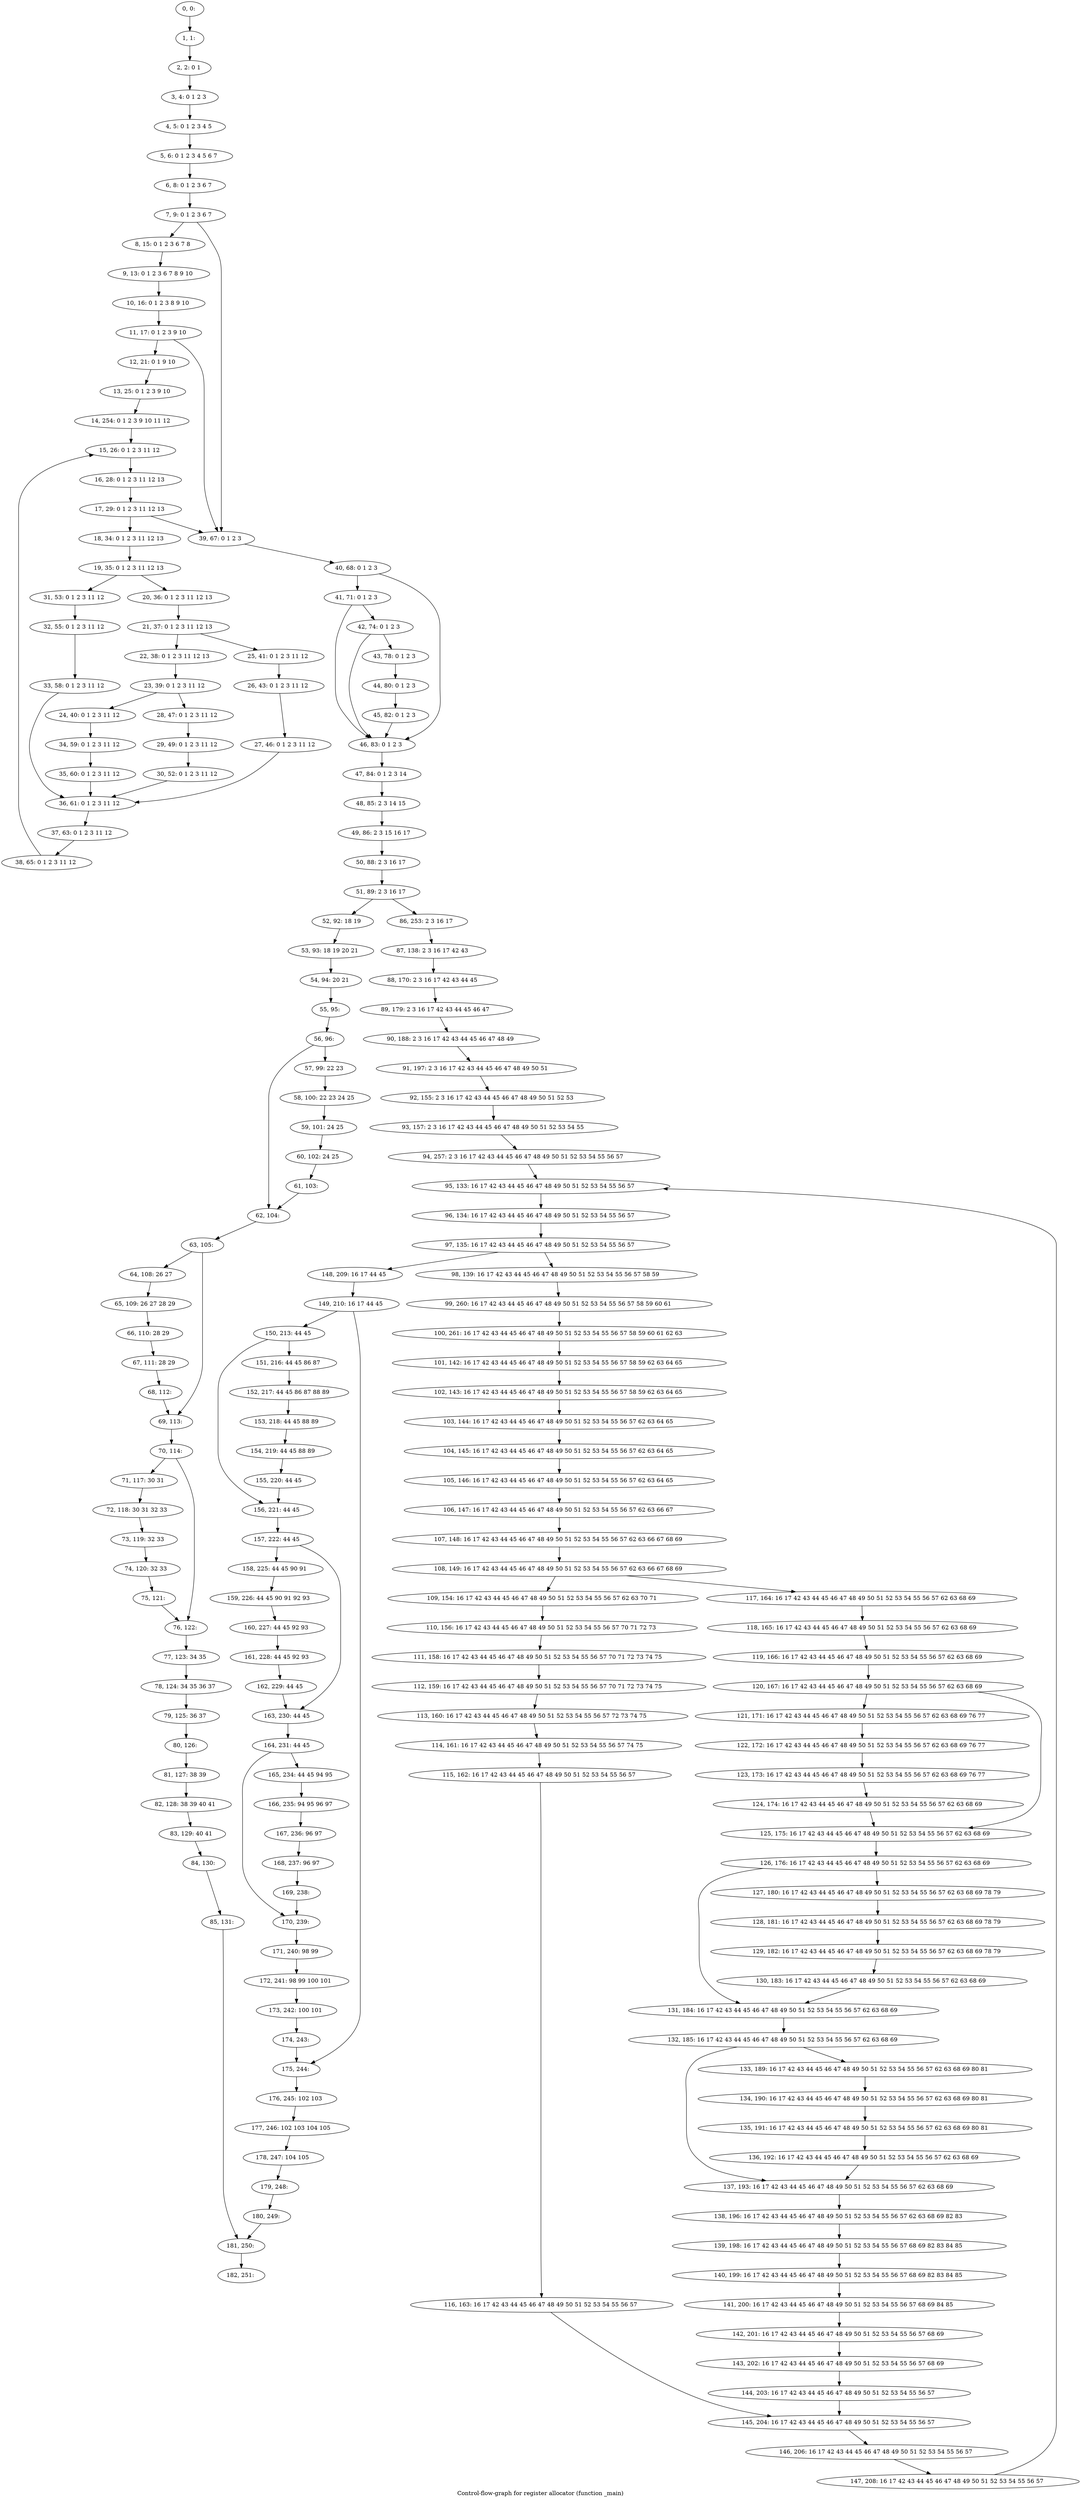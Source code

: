digraph G {
graph [label="Control-flow-graph for register allocator (function _main)"]
0[label="0, 0: "];
1[label="1, 1: "];
2[label="2, 2: 0 1 "];
3[label="3, 4: 0 1 2 3 "];
4[label="4, 5: 0 1 2 3 4 5 "];
5[label="5, 6: 0 1 2 3 4 5 6 7 "];
6[label="6, 8: 0 1 2 3 6 7 "];
7[label="7, 9: 0 1 2 3 6 7 "];
8[label="8, 15: 0 1 2 3 6 7 8 "];
9[label="9, 13: 0 1 2 3 6 7 8 9 10 "];
10[label="10, 16: 0 1 2 3 8 9 10 "];
11[label="11, 17: 0 1 2 3 9 10 "];
12[label="12, 21: 0 1 9 10 "];
13[label="13, 25: 0 1 2 3 9 10 "];
14[label="14, 254: 0 1 2 3 9 10 11 12 "];
15[label="15, 26: 0 1 2 3 11 12 "];
16[label="16, 28: 0 1 2 3 11 12 13 "];
17[label="17, 29: 0 1 2 3 11 12 13 "];
18[label="18, 34: 0 1 2 3 11 12 13 "];
19[label="19, 35: 0 1 2 3 11 12 13 "];
20[label="20, 36: 0 1 2 3 11 12 13 "];
21[label="21, 37: 0 1 2 3 11 12 13 "];
22[label="22, 38: 0 1 2 3 11 12 13 "];
23[label="23, 39: 0 1 2 3 11 12 "];
24[label="24, 40: 0 1 2 3 11 12 "];
25[label="25, 41: 0 1 2 3 11 12 "];
26[label="26, 43: 0 1 2 3 11 12 "];
27[label="27, 46: 0 1 2 3 11 12 "];
28[label="28, 47: 0 1 2 3 11 12 "];
29[label="29, 49: 0 1 2 3 11 12 "];
30[label="30, 52: 0 1 2 3 11 12 "];
31[label="31, 53: 0 1 2 3 11 12 "];
32[label="32, 55: 0 1 2 3 11 12 "];
33[label="33, 58: 0 1 2 3 11 12 "];
34[label="34, 59: 0 1 2 3 11 12 "];
35[label="35, 60: 0 1 2 3 11 12 "];
36[label="36, 61: 0 1 2 3 11 12 "];
37[label="37, 63: 0 1 2 3 11 12 "];
38[label="38, 65: 0 1 2 3 11 12 "];
39[label="39, 67: 0 1 2 3 "];
40[label="40, 68: 0 1 2 3 "];
41[label="41, 71: 0 1 2 3 "];
42[label="42, 74: 0 1 2 3 "];
43[label="43, 78: 0 1 2 3 "];
44[label="44, 80: 0 1 2 3 "];
45[label="45, 82: 0 1 2 3 "];
46[label="46, 83: 0 1 2 3 "];
47[label="47, 84: 0 1 2 3 14 "];
48[label="48, 85: 2 3 14 15 "];
49[label="49, 86: 2 3 15 16 17 "];
50[label="50, 88: 2 3 16 17 "];
51[label="51, 89: 2 3 16 17 "];
52[label="52, 92: 18 19 "];
53[label="53, 93: 18 19 20 21 "];
54[label="54, 94: 20 21 "];
55[label="55, 95: "];
56[label="56, 96: "];
57[label="57, 99: 22 23 "];
58[label="58, 100: 22 23 24 25 "];
59[label="59, 101: 24 25 "];
60[label="60, 102: 24 25 "];
61[label="61, 103: "];
62[label="62, 104: "];
63[label="63, 105: "];
64[label="64, 108: 26 27 "];
65[label="65, 109: 26 27 28 29 "];
66[label="66, 110: 28 29 "];
67[label="67, 111: 28 29 "];
68[label="68, 112: "];
69[label="69, 113: "];
70[label="70, 114: "];
71[label="71, 117: 30 31 "];
72[label="72, 118: 30 31 32 33 "];
73[label="73, 119: 32 33 "];
74[label="74, 120: 32 33 "];
75[label="75, 121: "];
76[label="76, 122: "];
77[label="77, 123: 34 35 "];
78[label="78, 124: 34 35 36 37 "];
79[label="79, 125: 36 37 "];
80[label="80, 126: "];
81[label="81, 127: 38 39 "];
82[label="82, 128: 38 39 40 41 "];
83[label="83, 129: 40 41 "];
84[label="84, 130: "];
85[label="85, 131: "];
86[label="86, 253: 2 3 16 17 "];
87[label="87, 138: 2 3 16 17 42 43 "];
88[label="88, 170: 2 3 16 17 42 43 44 45 "];
89[label="89, 179: 2 3 16 17 42 43 44 45 46 47 "];
90[label="90, 188: 2 3 16 17 42 43 44 45 46 47 48 49 "];
91[label="91, 197: 2 3 16 17 42 43 44 45 46 47 48 49 50 51 "];
92[label="92, 155: 2 3 16 17 42 43 44 45 46 47 48 49 50 51 52 53 "];
93[label="93, 157: 2 3 16 17 42 43 44 45 46 47 48 49 50 51 52 53 54 55 "];
94[label="94, 257: 2 3 16 17 42 43 44 45 46 47 48 49 50 51 52 53 54 55 56 57 "];
95[label="95, 133: 16 17 42 43 44 45 46 47 48 49 50 51 52 53 54 55 56 57 "];
96[label="96, 134: 16 17 42 43 44 45 46 47 48 49 50 51 52 53 54 55 56 57 "];
97[label="97, 135: 16 17 42 43 44 45 46 47 48 49 50 51 52 53 54 55 56 57 "];
98[label="98, 139: 16 17 42 43 44 45 46 47 48 49 50 51 52 53 54 55 56 57 58 59 "];
99[label="99, 260: 16 17 42 43 44 45 46 47 48 49 50 51 52 53 54 55 56 57 58 59 60 61 "];
100[label="100, 261: 16 17 42 43 44 45 46 47 48 49 50 51 52 53 54 55 56 57 58 59 60 61 62 63 "];
101[label="101, 142: 16 17 42 43 44 45 46 47 48 49 50 51 52 53 54 55 56 57 58 59 62 63 64 65 "];
102[label="102, 143: 16 17 42 43 44 45 46 47 48 49 50 51 52 53 54 55 56 57 58 59 62 63 64 65 "];
103[label="103, 144: 16 17 42 43 44 45 46 47 48 49 50 51 52 53 54 55 56 57 62 63 64 65 "];
104[label="104, 145: 16 17 42 43 44 45 46 47 48 49 50 51 52 53 54 55 56 57 62 63 64 65 "];
105[label="105, 146: 16 17 42 43 44 45 46 47 48 49 50 51 52 53 54 55 56 57 62 63 64 65 "];
106[label="106, 147: 16 17 42 43 44 45 46 47 48 49 50 51 52 53 54 55 56 57 62 63 66 67 "];
107[label="107, 148: 16 17 42 43 44 45 46 47 48 49 50 51 52 53 54 55 56 57 62 63 66 67 68 69 "];
108[label="108, 149: 16 17 42 43 44 45 46 47 48 49 50 51 52 53 54 55 56 57 62 63 66 67 68 69 "];
109[label="109, 154: 16 17 42 43 44 45 46 47 48 49 50 51 52 53 54 55 56 57 62 63 70 71 "];
110[label="110, 156: 16 17 42 43 44 45 46 47 48 49 50 51 52 53 54 55 56 57 70 71 72 73 "];
111[label="111, 158: 16 17 42 43 44 45 46 47 48 49 50 51 52 53 54 55 56 57 70 71 72 73 74 75 "];
112[label="112, 159: 16 17 42 43 44 45 46 47 48 49 50 51 52 53 54 55 56 57 70 71 72 73 74 75 "];
113[label="113, 160: 16 17 42 43 44 45 46 47 48 49 50 51 52 53 54 55 56 57 72 73 74 75 "];
114[label="114, 161: 16 17 42 43 44 45 46 47 48 49 50 51 52 53 54 55 56 57 74 75 "];
115[label="115, 162: 16 17 42 43 44 45 46 47 48 49 50 51 52 53 54 55 56 57 "];
116[label="116, 163: 16 17 42 43 44 45 46 47 48 49 50 51 52 53 54 55 56 57 "];
117[label="117, 164: 16 17 42 43 44 45 46 47 48 49 50 51 52 53 54 55 56 57 62 63 68 69 "];
118[label="118, 165: 16 17 42 43 44 45 46 47 48 49 50 51 52 53 54 55 56 57 62 63 68 69 "];
119[label="119, 166: 16 17 42 43 44 45 46 47 48 49 50 51 52 53 54 55 56 57 62 63 68 69 "];
120[label="120, 167: 16 17 42 43 44 45 46 47 48 49 50 51 52 53 54 55 56 57 62 63 68 69 "];
121[label="121, 171: 16 17 42 43 44 45 46 47 48 49 50 51 52 53 54 55 56 57 62 63 68 69 76 77 "];
122[label="122, 172: 16 17 42 43 44 45 46 47 48 49 50 51 52 53 54 55 56 57 62 63 68 69 76 77 "];
123[label="123, 173: 16 17 42 43 44 45 46 47 48 49 50 51 52 53 54 55 56 57 62 63 68 69 76 77 "];
124[label="124, 174: 16 17 42 43 44 45 46 47 48 49 50 51 52 53 54 55 56 57 62 63 68 69 "];
125[label="125, 175: 16 17 42 43 44 45 46 47 48 49 50 51 52 53 54 55 56 57 62 63 68 69 "];
126[label="126, 176: 16 17 42 43 44 45 46 47 48 49 50 51 52 53 54 55 56 57 62 63 68 69 "];
127[label="127, 180: 16 17 42 43 44 45 46 47 48 49 50 51 52 53 54 55 56 57 62 63 68 69 78 79 "];
128[label="128, 181: 16 17 42 43 44 45 46 47 48 49 50 51 52 53 54 55 56 57 62 63 68 69 78 79 "];
129[label="129, 182: 16 17 42 43 44 45 46 47 48 49 50 51 52 53 54 55 56 57 62 63 68 69 78 79 "];
130[label="130, 183: 16 17 42 43 44 45 46 47 48 49 50 51 52 53 54 55 56 57 62 63 68 69 "];
131[label="131, 184: 16 17 42 43 44 45 46 47 48 49 50 51 52 53 54 55 56 57 62 63 68 69 "];
132[label="132, 185: 16 17 42 43 44 45 46 47 48 49 50 51 52 53 54 55 56 57 62 63 68 69 "];
133[label="133, 189: 16 17 42 43 44 45 46 47 48 49 50 51 52 53 54 55 56 57 62 63 68 69 80 81 "];
134[label="134, 190: 16 17 42 43 44 45 46 47 48 49 50 51 52 53 54 55 56 57 62 63 68 69 80 81 "];
135[label="135, 191: 16 17 42 43 44 45 46 47 48 49 50 51 52 53 54 55 56 57 62 63 68 69 80 81 "];
136[label="136, 192: 16 17 42 43 44 45 46 47 48 49 50 51 52 53 54 55 56 57 62 63 68 69 "];
137[label="137, 193: 16 17 42 43 44 45 46 47 48 49 50 51 52 53 54 55 56 57 62 63 68 69 "];
138[label="138, 196: 16 17 42 43 44 45 46 47 48 49 50 51 52 53 54 55 56 57 62 63 68 69 82 83 "];
139[label="139, 198: 16 17 42 43 44 45 46 47 48 49 50 51 52 53 54 55 56 57 68 69 82 83 84 85 "];
140[label="140, 199: 16 17 42 43 44 45 46 47 48 49 50 51 52 53 54 55 56 57 68 69 82 83 84 85 "];
141[label="141, 200: 16 17 42 43 44 45 46 47 48 49 50 51 52 53 54 55 56 57 68 69 84 85 "];
142[label="142, 201: 16 17 42 43 44 45 46 47 48 49 50 51 52 53 54 55 56 57 68 69 "];
143[label="143, 202: 16 17 42 43 44 45 46 47 48 49 50 51 52 53 54 55 56 57 68 69 "];
144[label="144, 203: 16 17 42 43 44 45 46 47 48 49 50 51 52 53 54 55 56 57 "];
145[label="145, 204: 16 17 42 43 44 45 46 47 48 49 50 51 52 53 54 55 56 57 "];
146[label="146, 206: 16 17 42 43 44 45 46 47 48 49 50 51 52 53 54 55 56 57 "];
147[label="147, 208: 16 17 42 43 44 45 46 47 48 49 50 51 52 53 54 55 56 57 "];
148[label="148, 209: 16 17 44 45 "];
149[label="149, 210: 16 17 44 45 "];
150[label="150, 213: 44 45 "];
151[label="151, 216: 44 45 86 87 "];
152[label="152, 217: 44 45 86 87 88 89 "];
153[label="153, 218: 44 45 88 89 "];
154[label="154, 219: 44 45 88 89 "];
155[label="155, 220: 44 45 "];
156[label="156, 221: 44 45 "];
157[label="157, 222: 44 45 "];
158[label="158, 225: 44 45 90 91 "];
159[label="159, 226: 44 45 90 91 92 93 "];
160[label="160, 227: 44 45 92 93 "];
161[label="161, 228: 44 45 92 93 "];
162[label="162, 229: 44 45 "];
163[label="163, 230: 44 45 "];
164[label="164, 231: 44 45 "];
165[label="165, 234: 44 45 94 95 "];
166[label="166, 235: 94 95 96 97 "];
167[label="167, 236: 96 97 "];
168[label="168, 237: 96 97 "];
169[label="169, 238: "];
170[label="170, 239: "];
171[label="171, 240: 98 99 "];
172[label="172, 241: 98 99 100 101 "];
173[label="173, 242: 100 101 "];
174[label="174, 243: "];
175[label="175, 244: "];
176[label="176, 245: 102 103 "];
177[label="177, 246: 102 103 104 105 "];
178[label="178, 247: 104 105 "];
179[label="179, 248: "];
180[label="180, 249: "];
181[label="181, 250: "];
182[label="182, 251: "];
0->1 ;
1->2 ;
2->3 ;
3->4 ;
4->5 ;
5->6 ;
6->7 ;
7->8 ;
7->39 ;
8->9 ;
9->10 ;
10->11 ;
11->12 ;
11->39 ;
12->13 ;
13->14 ;
14->15 ;
15->16 ;
16->17 ;
17->18 ;
17->39 ;
18->19 ;
19->20 ;
19->31 ;
20->21 ;
21->22 ;
21->25 ;
22->23 ;
23->24 ;
23->28 ;
24->34 ;
25->26 ;
26->27 ;
27->36 ;
28->29 ;
29->30 ;
30->36 ;
31->32 ;
32->33 ;
33->36 ;
34->35 ;
35->36 ;
36->37 ;
37->38 ;
38->15 ;
39->40 ;
40->41 ;
40->46 ;
41->42 ;
41->46 ;
42->43 ;
42->46 ;
43->44 ;
44->45 ;
45->46 ;
46->47 ;
47->48 ;
48->49 ;
49->50 ;
50->51 ;
51->52 ;
51->86 ;
52->53 ;
53->54 ;
54->55 ;
55->56 ;
56->57 ;
56->62 ;
57->58 ;
58->59 ;
59->60 ;
60->61 ;
61->62 ;
62->63 ;
63->64 ;
63->69 ;
64->65 ;
65->66 ;
66->67 ;
67->68 ;
68->69 ;
69->70 ;
70->71 ;
70->76 ;
71->72 ;
72->73 ;
73->74 ;
74->75 ;
75->76 ;
76->77 ;
77->78 ;
78->79 ;
79->80 ;
80->81 ;
81->82 ;
82->83 ;
83->84 ;
84->85 ;
85->181 ;
86->87 ;
87->88 ;
88->89 ;
89->90 ;
90->91 ;
91->92 ;
92->93 ;
93->94 ;
94->95 ;
95->96 ;
96->97 ;
97->98 ;
97->148 ;
98->99 ;
99->100 ;
100->101 ;
101->102 ;
102->103 ;
103->104 ;
104->105 ;
105->106 ;
106->107 ;
107->108 ;
108->109 ;
108->117 ;
109->110 ;
110->111 ;
111->112 ;
112->113 ;
113->114 ;
114->115 ;
115->116 ;
116->145 ;
117->118 ;
118->119 ;
119->120 ;
120->121 ;
120->125 ;
121->122 ;
122->123 ;
123->124 ;
124->125 ;
125->126 ;
126->127 ;
126->131 ;
127->128 ;
128->129 ;
129->130 ;
130->131 ;
131->132 ;
132->133 ;
132->137 ;
133->134 ;
134->135 ;
135->136 ;
136->137 ;
137->138 ;
138->139 ;
139->140 ;
140->141 ;
141->142 ;
142->143 ;
143->144 ;
144->145 ;
145->146 ;
146->147 ;
147->95 ;
148->149 ;
149->150 ;
149->175 ;
150->151 ;
150->156 ;
151->152 ;
152->153 ;
153->154 ;
154->155 ;
155->156 ;
156->157 ;
157->158 ;
157->163 ;
158->159 ;
159->160 ;
160->161 ;
161->162 ;
162->163 ;
163->164 ;
164->165 ;
164->170 ;
165->166 ;
166->167 ;
167->168 ;
168->169 ;
169->170 ;
170->171 ;
171->172 ;
172->173 ;
173->174 ;
174->175 ;
175->176 ;
176->177 ;
177->178 ;
178->179 ;
179->180 ;
180->181 ;
181->182 ;
}
